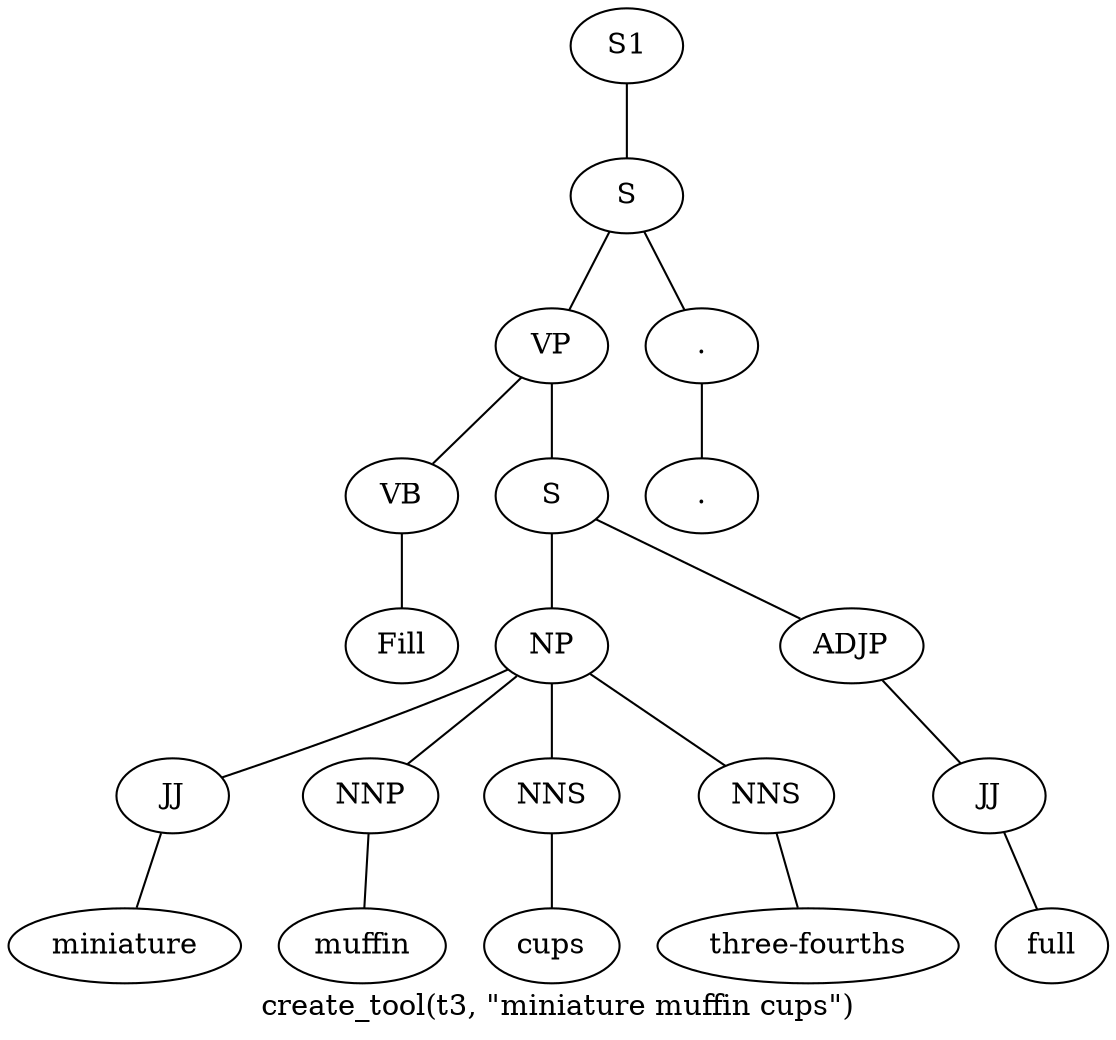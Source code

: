 graph SyntaxGraph {
	label = "create_tool(t3, \"miniature muffin cups\")";
	Node0 [label="S1"];
	Node1 [label="S"];
	Node2 [label="VP"];
	Node3 [label="VB"];
	Node4 [label="Fill"];
	Node5 [label="S"];
	Node6 [label="NP"];
	Node7 [label="JJ"];
	Node8 [label="miniature"];
	Node9 [label="NNP"];
	Node10 [label="muffin"];
	Node11 [label="NNS"];
	Node12 [label="cups"];
	Node13 [label="NNS"];
	Node14 [label="three-fourths"];
	Node15 [label="ADJP"];
	Node16 [label="JJ"];
	Node17 [label="full"];
	Node18 [label="."];
	Node19 [label="."];

	Node0 -- Node1;
	Node1 -- Node2;
	Node1 -- Node18;
	Node2 -- Node3;
	Node2 -- Node5;
	Node3 -- Node4;
	Node5 -- Node6;
	Node5 -- Node15;
	Node6 -- Node7;
	Node6 -- Node9;
	Node6 -- Node11;
	Node6 -- Node13;
	Node7 -- Node8;
	Node9 -- Node10;
	Node11 -- Node12;
	Node13 -- Node14;
	Node15 -- Node16;
	Node16 -- Node17;
	Node18 -- Node19;
}